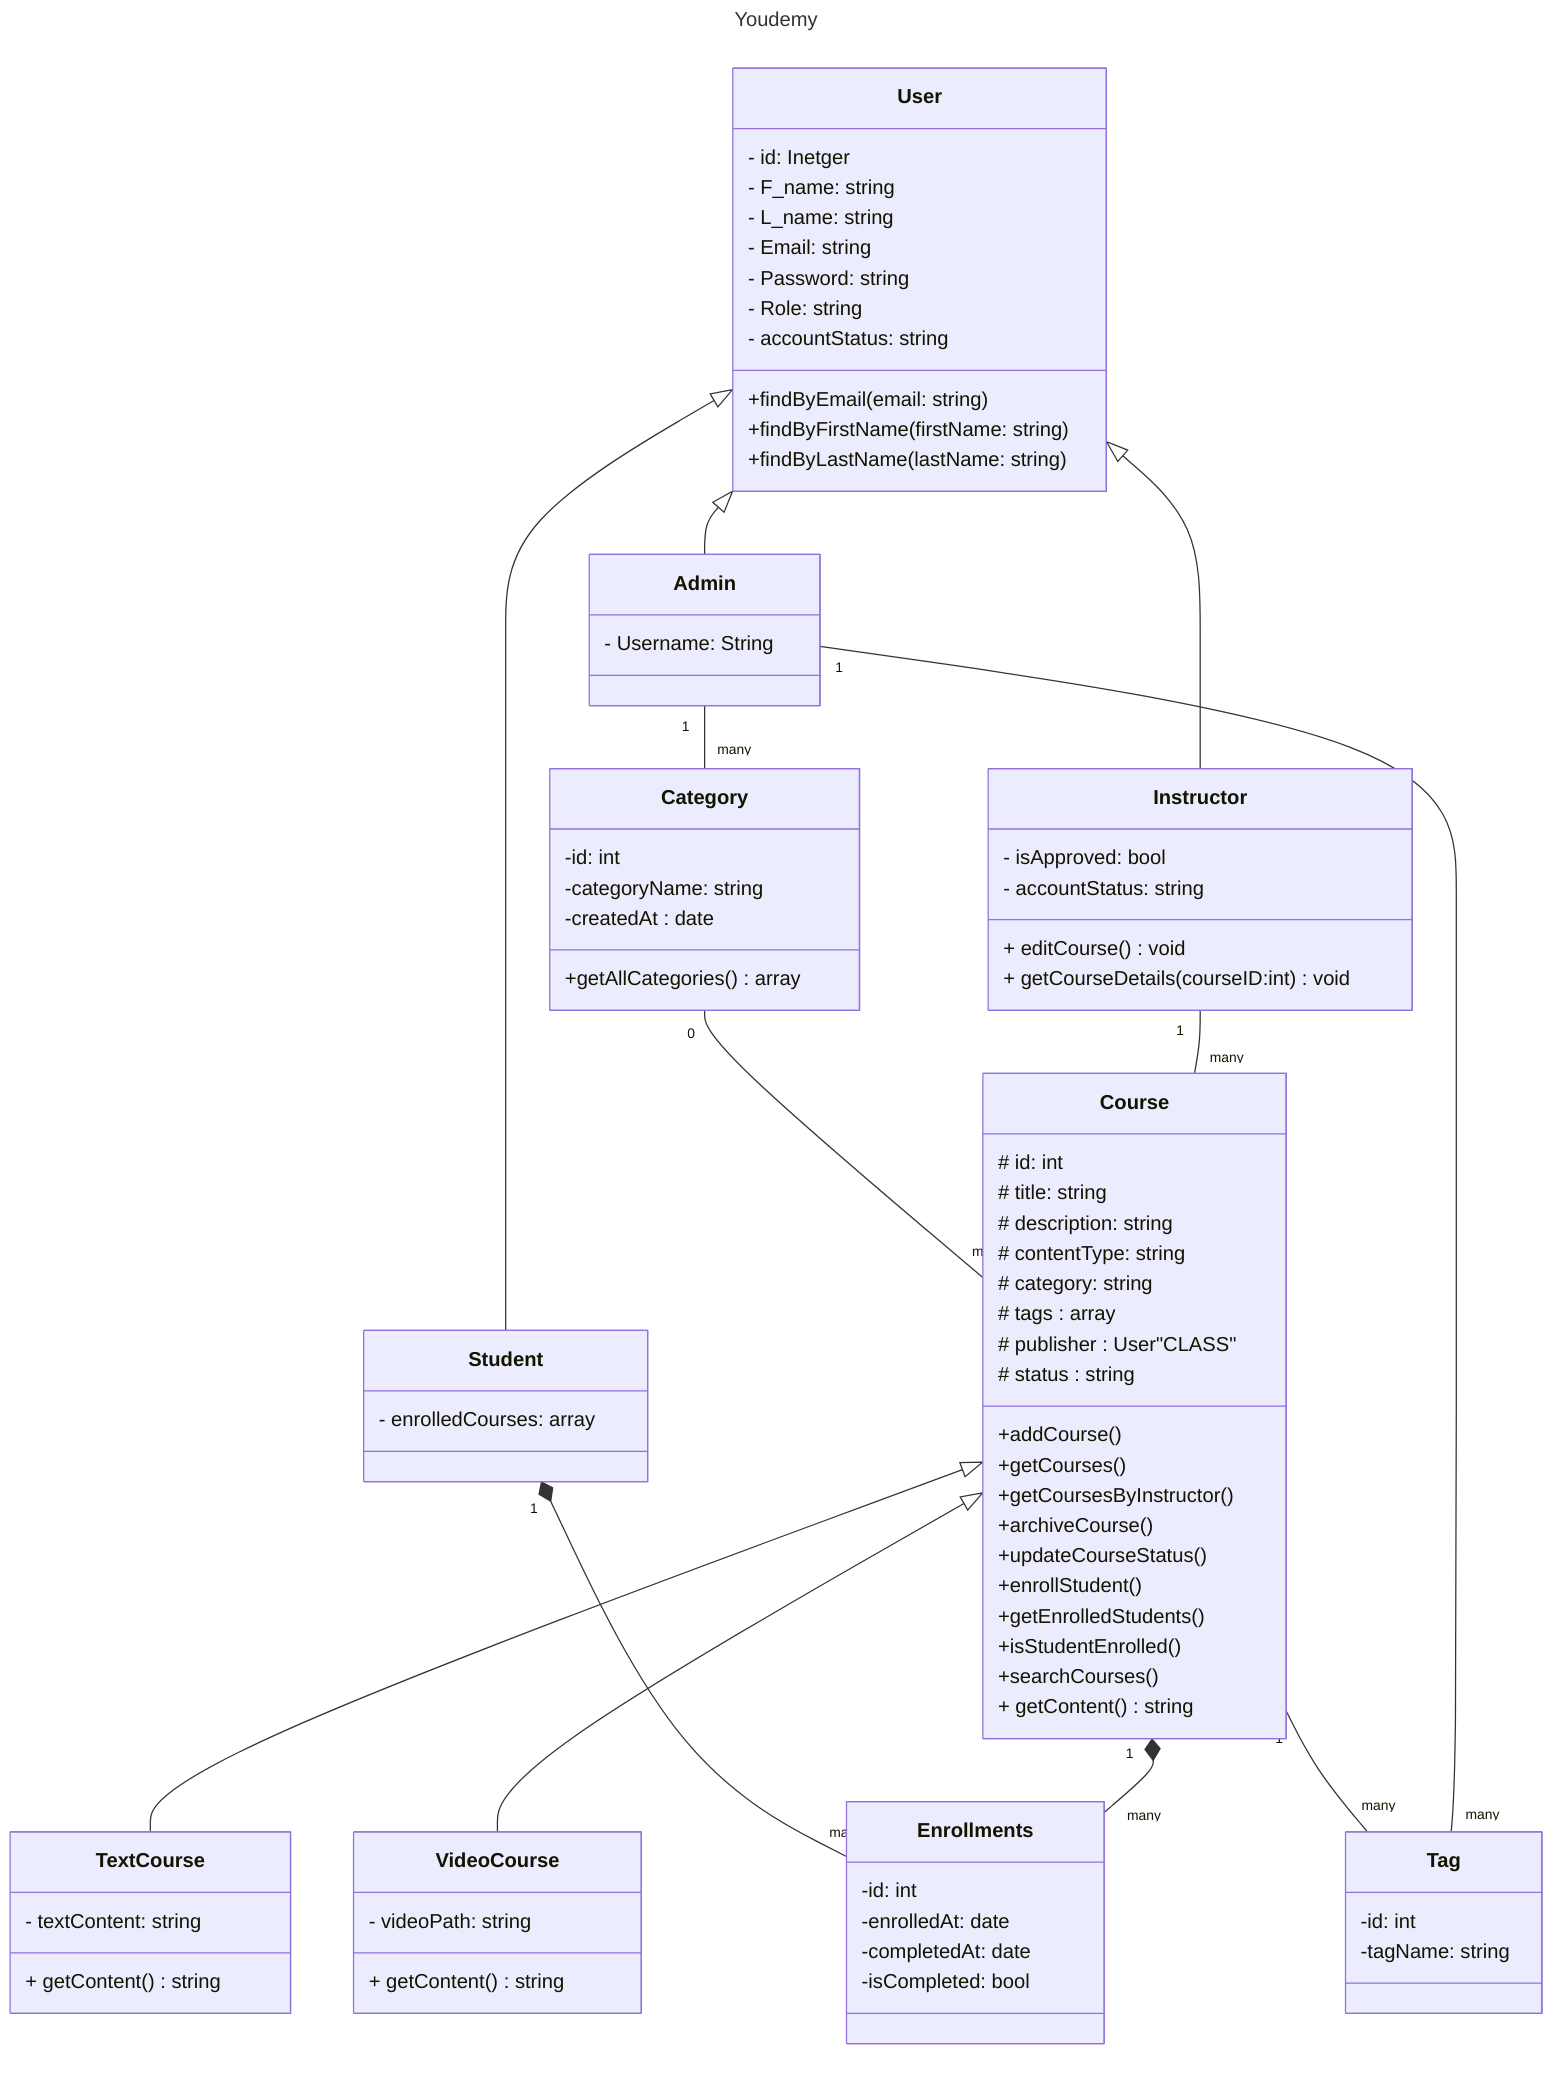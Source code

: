 ---
title : Youdemy
---
classDiagram
    class User {
        - id: Inetger
        - F_name: string
        - L_name: string
        - Email: string
        - Password: string
        - Role: string
        - accountStatus: string
        +findByEmail(email: string)
        +findByFirstName(firstName: string)
        +findByLastName(lastName: string)
    }

    class Admin {
        - Username: String
    }

    class Instructor {
        - isApproved: bool
        - accountStatus: string
        + editCourse() void
        + getCourseDetails(courseID:int)void

    }

    class Student {
        - enrolledCourses: array
    }

    class Course {
        # id: int
        # title: string
        # description: string
        # contentType: string
        # category: string
        # tags : array
        # publisher : User"CLASS"
        # status : string
        +addCourse()
        +getCourses()
        +getCoursesByInstructor()
        +archiveCourse()
        +updateCourseStatus()
        +enrollStudent()
        +getEnrolledStudents()
        +isStudentEnrolled()
        +searchCourses()
        + getContent()string
    }

    class TextCourse {
        - textContent: string
        + getContent()string

    }
    class   VideoCourse {
        - videoPath: string
        + getContent()string
    }

    class Category {
        -id: int
        -categoryName: string
        -createdAt : date
        +getAllCategories()array
    }

    class Tag {
        -id: int
        -tagName: string
    }
    class Enrollments {
        -id: int
        -enrolledAt: date
        -completedAt: date
        -isCompleted: bool
    }


    %% relationships


    User <|-- Admin
    User <|-- Instructor
    User <|-- Student
    Course <|-- TextCourse
    Course <|-- VideoCourse

    Category "0" -- "many" Course
    Instructor "1" -- "many" Course
    Student "1" *-- "many" Enrollments
    Course "1" *-- "many" Enrollments
    Course "1" -- "many" Tag
    Admin "1" -- "many" Category
    Admin "1" -- "many" Tag